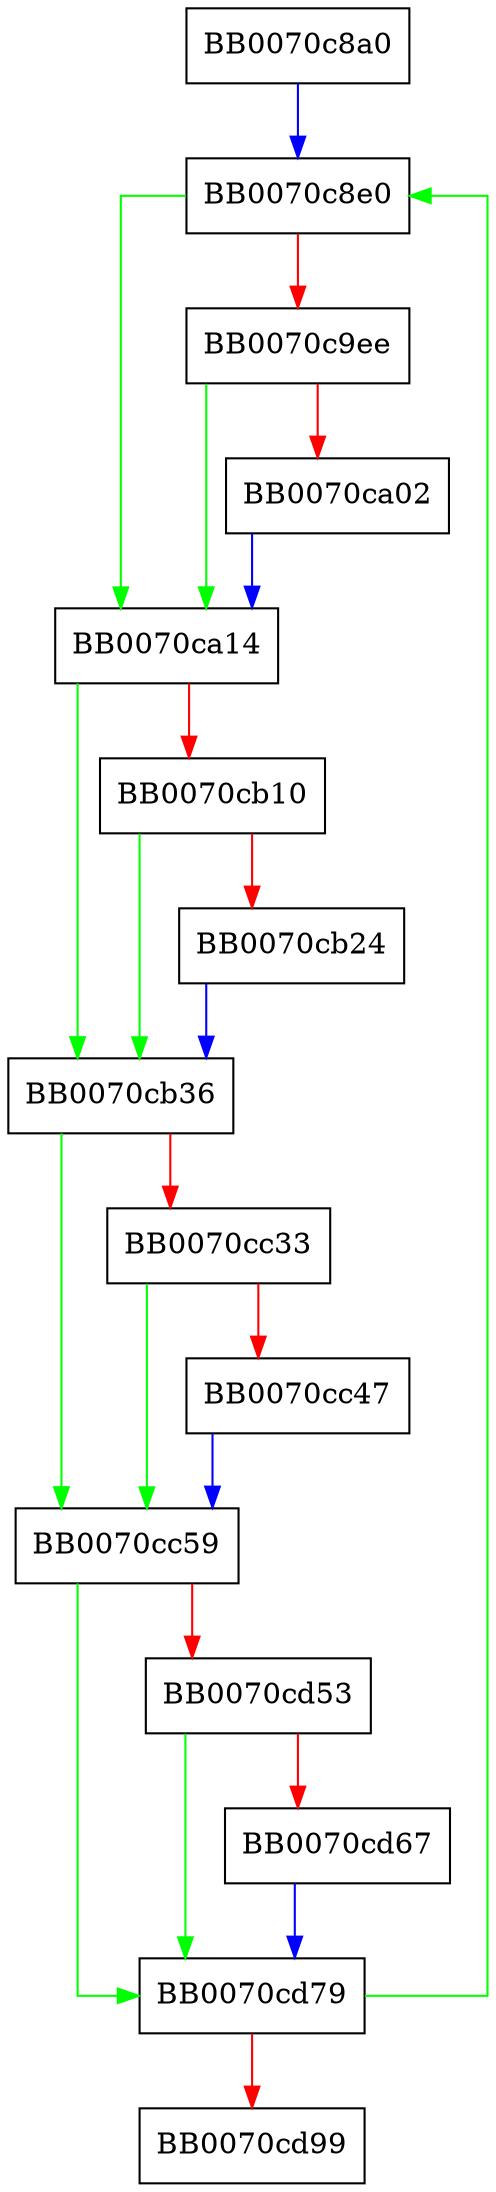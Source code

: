 digraph aesni_cbc_sha1_enc_shaext {
  node [shape="box"];
  graph [splines=ortho];
  BB0070c8a0 -> BB0070c8e0 [color="blue"];
  BB0070c8e0 -> BB0070ca14 [color="green"];
  BB0070c8e0 -> BB0070c9ee [color="red"];
  BB0070c9ee -> BB0070ca14 [color="green"];
  BB0070c9ee -> BB0070ca02 [color="red"];
  BB0070ca02 -> BB0070ca14 [color="blue"];
  BB0070ca14 -> BB0070cb36 [color="green"];
  BB0070ca14 -> BB0070cb10 [color="red"];
  BB0070cb10 -> BB0070cb36 [color="green"];
  BB0070cb10 -> BB0070cb24 [color="red"];
  BB0070cb24 -> BB0070cb36 [color="blue"];
  BB0070cb36 -> BB0070cc59 [color="green"];
  BB0070cb36 -> BB0070cc33 [color="red"];
  BB0070cc33 -> BB0070cc59 [color="green"];
  BB0070cc33 -> BB0070cc47 [color="red"];
  BB0070cc47 -> BB0070cc59 [color="blue"];
  BB0070cc59 -> BB0070cd79 [color="green"];
  BB0070cc59 -> BB0070cd53 [color="red"];
  BB0070cd53 -> BB0070cd79 [color="green"];
  BB0070cd53 -> BB0070cd67 [color="red"];
  BB0070cd67 -> BB0070cd79 [color="blue"];
  BB0070cd79 -> BB0070c8e0 [color="green"];
  BB0070cd79 -> BB0070cd99 [color="red"];
}
